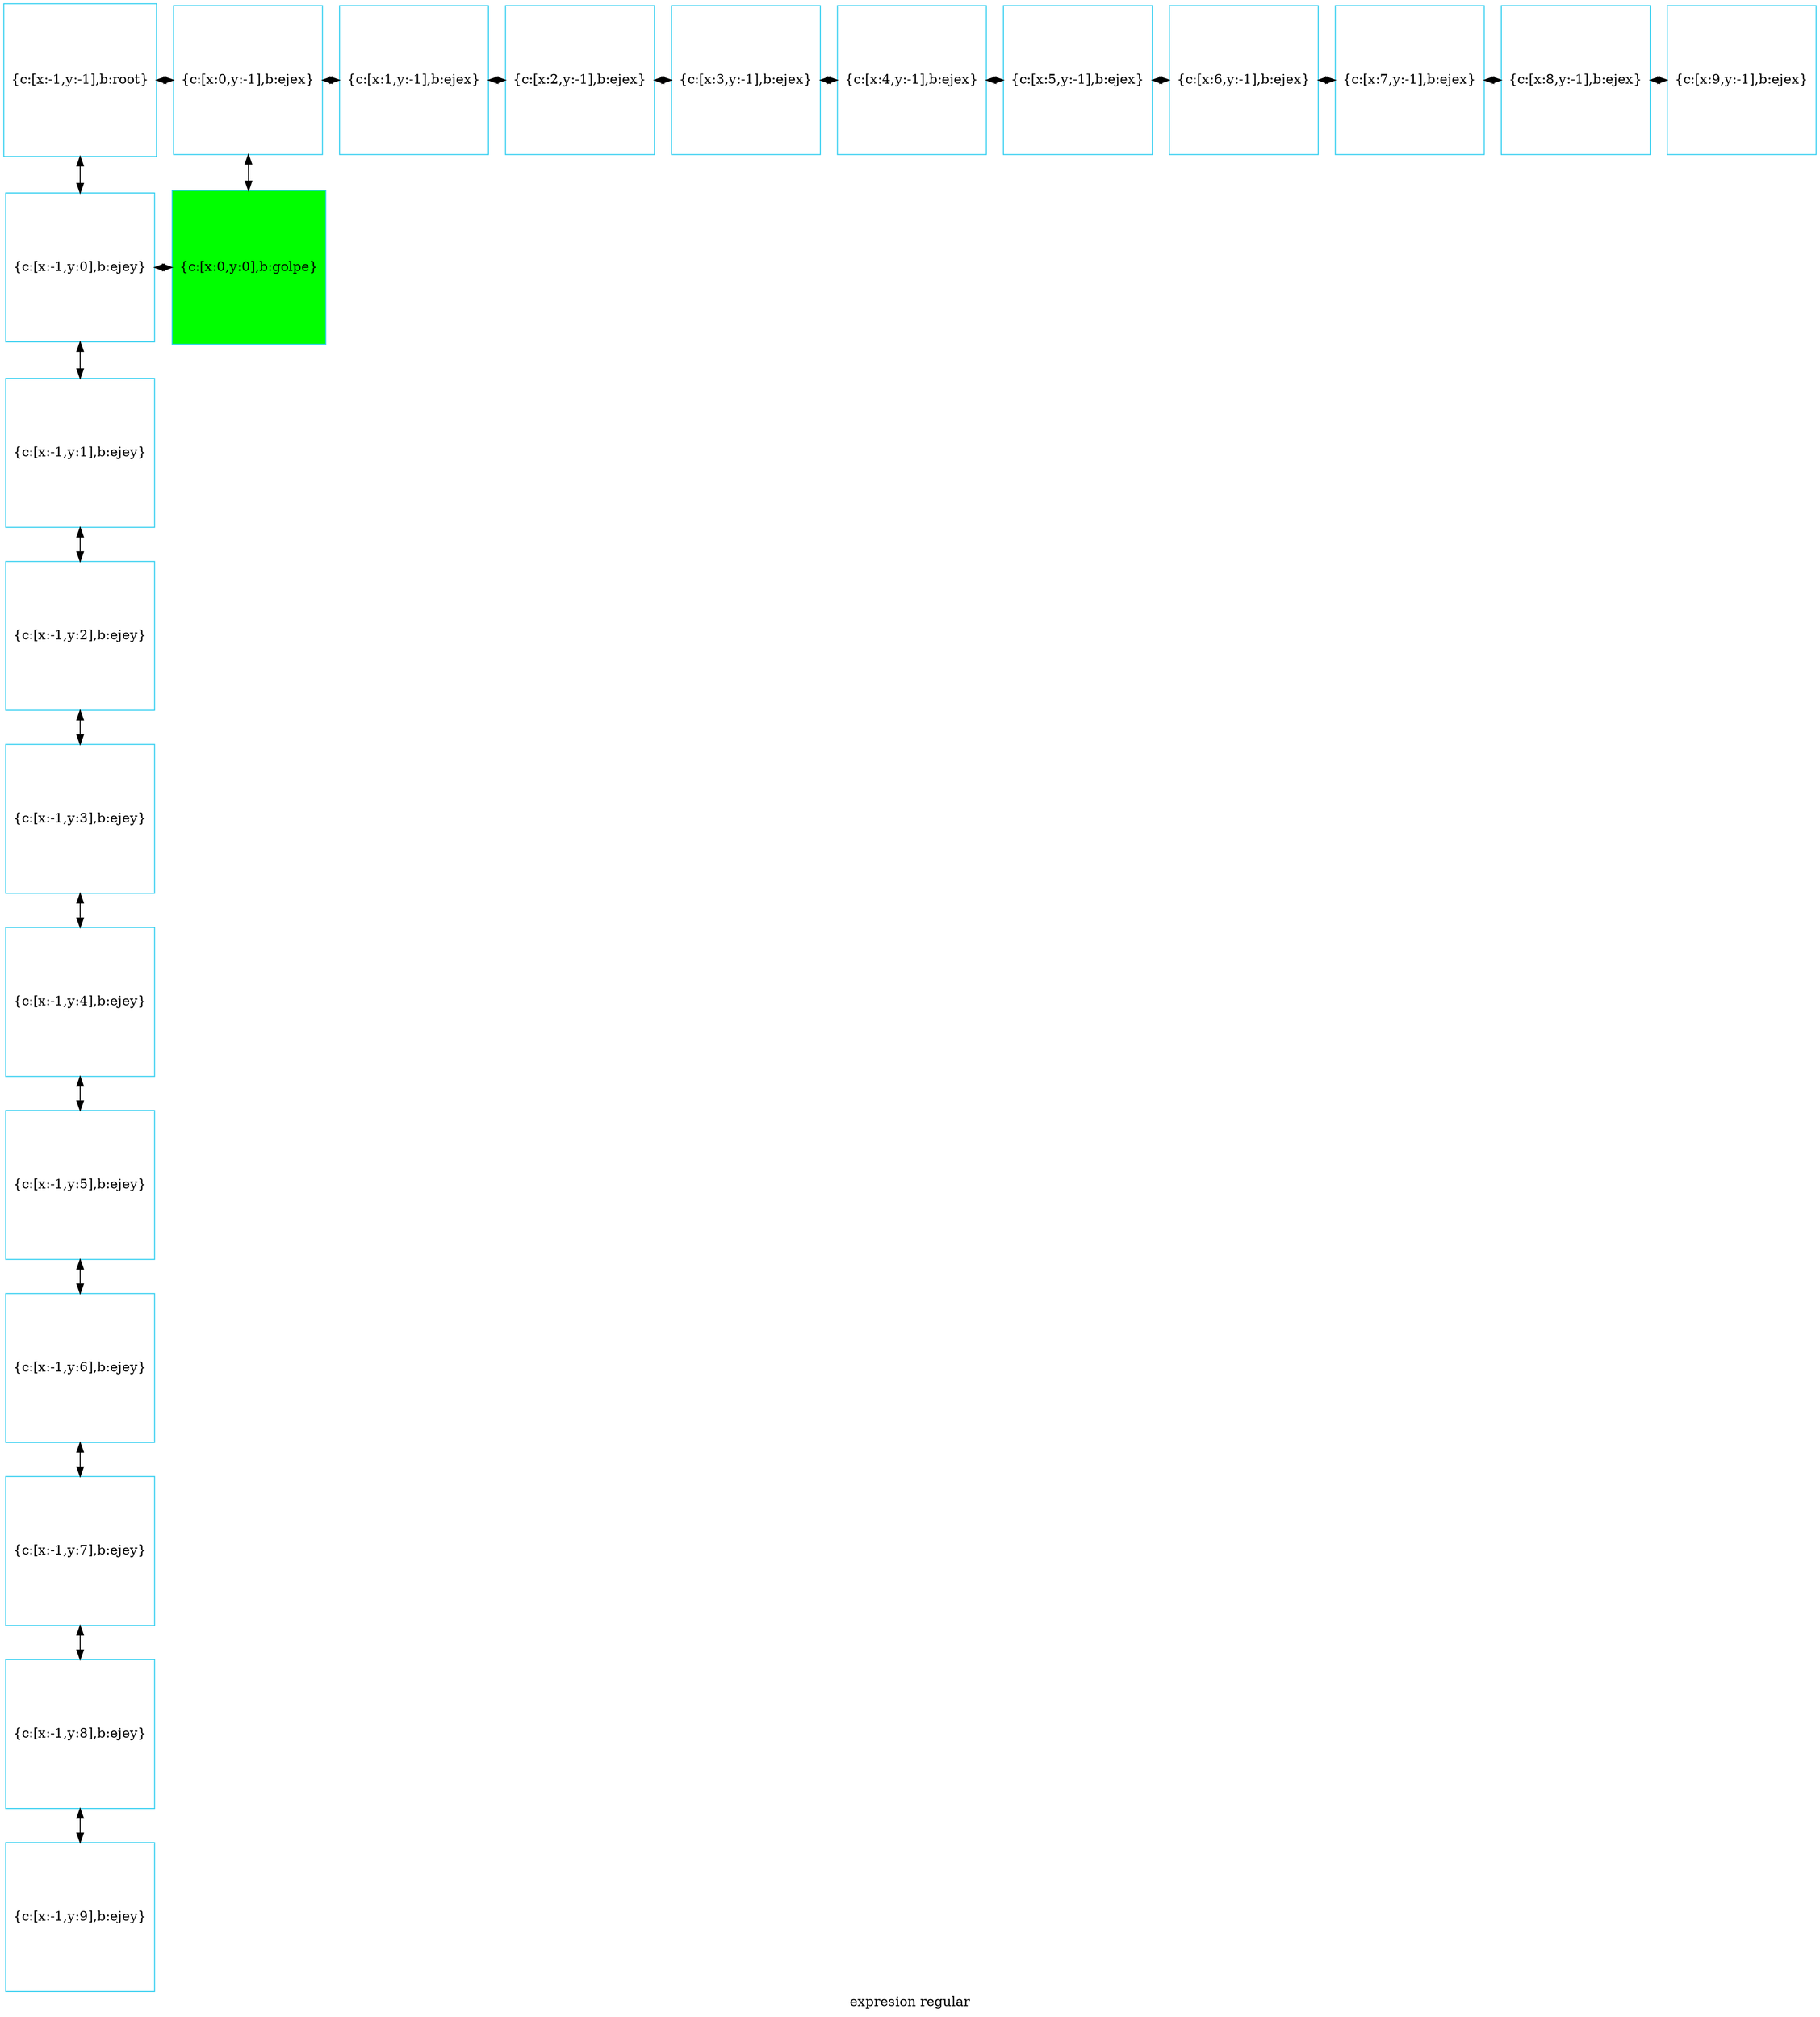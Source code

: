 digraph G
{label="expresion regular"
        node[shape = square]
        node[style = filled]
        node[fillcolor = "#EEEEE"]
        node[color = "#EEEEE"]
        node[color = "#31CEF0"]

2390411979952[label="{c:[x:-1,y:-1],b:root}",fillcolor = "white"]
2390411980432[label="{c:[x:0,y:-1],b:ejex}",fillcolor = "white"]
2390411980576[label="{c:[x:1,y:-1],b:ejex}",fillcolor = "white"]
2390411980720[label="{c:[x:2,y:-1],b:ejex}",fillcolor = "white"]
2390411980864[label="{c:[x:3,y:-1],b:ejex}",fillcolor = "white"]
2390411981008[label="{c:[x:4,y:-1],b:ejex}",fillcolor = "white"]
2390411981152[label="{c:[x:5,y:-1],b:ejex}",fillcolor = "white"]
2390411981296[label="{c:[x:6,y:-1],b:ejex}",fillcolor = "white"]
2390411981440[label="{c:[x:7,y:-1],b:ejex}",fillcolor = "white"]
2390411981584[label="{c:[x:8,y:-1],b:ejex}",fillcolor = "white"]
2390411981728[label="{c:[x:9,y:-1],b:ejex}",fillcolor = "white"]
2390411981872[label="{c:[x:-1,y:0],b:ejey}",fillcolor = "white"]
2390411969968[label="{c:[x:0,y:0],b:golpe}",fillcolor = "green"]
2390411982016[label="{c:[x:-1,y:1],b:ejey}",fillcolor = "white"]
2390411982160[label="{c:[x:-1,y:2],b:ejey}",fillcolor = "white"]
2390411982304[label="{c:[x:-1,y:3],b:ejey}",fillcolor = "white"]
2390411982448[label="{c:[x:-1,y:4],b:ejey}",fillcolor = "white"]
2390411982592[label="{c:[x:-1,y:5],b:ejey}",fillcolor = "white"]
2390411982736[label="{c:[x:-1,y:6],b:ejey}",fillcolor = "white"]
2390411982880[label="{c:[x:-1,y:7],b:ejey}",fillcolor = "white"]
2390411983024[label="{c:[x:-1,y:8],b:ejey}",fillcolor = "white"]
2390411983168[label="{c:[x:-1,y:9],b:ejey}",fillcolor = "white"]
2390411979952->2390411981872[dir = both];
2390411981872->2390411982016[dir = both];
2390411982016->2390411982160[dir = both];
2390411982160->2390411982304[dir = both];
2390411982304->2390411982448[dir = both];
2390411982448->2390411982592[dir = both];
2390411982592->2390411982736[dir = both];
2390411982736->2390411982880[dir = both];
2390411982880->2390411983024[dir = both];
2390411983024->2390411983168[dir = both];
2390411980432->2390411969968[dir = both];
2390411979952->2390411980432[dir = both];
2390411980432->2390411980576[dir = both];
2390411980576->2390411980720[dir = both];
2390411980720->2390411980864[dir = both];
2390411980864->2390411981008[dir = both];
2390411981008->2390411981152[dir = both];
2390411981152->2390411981296[dir = both];
2390411981296->2390411981440[dir = both];
2390411981440->2390411981584[dir = both];
2390411981584->2390411981728[dir = both];
2390411981872->2390411969968[constraint=false,dir = both];
 {rank=same; 2390411979952;2390411980432;2390411980576;2390411980720;2390411980864;2390411981008;2390411981152;2390411981296;2390411981440;2390411981584;2390411981728;}
 {rank=same; 2390411981872;2390411969968;}
 {rank=same; 2390411982016;}
 {rank=same; 2390411982160;}
 {rank=same; 2390411982304;}
 {rank=same; 2390411982448;}
 {rank=same; 2390411982592;}
 {rank=same; 2390411982736;}
 {rank=same; 2390411982880;}
 {rank=same; 2390411983024;}
 {rank=same; 2390411983168;}
}